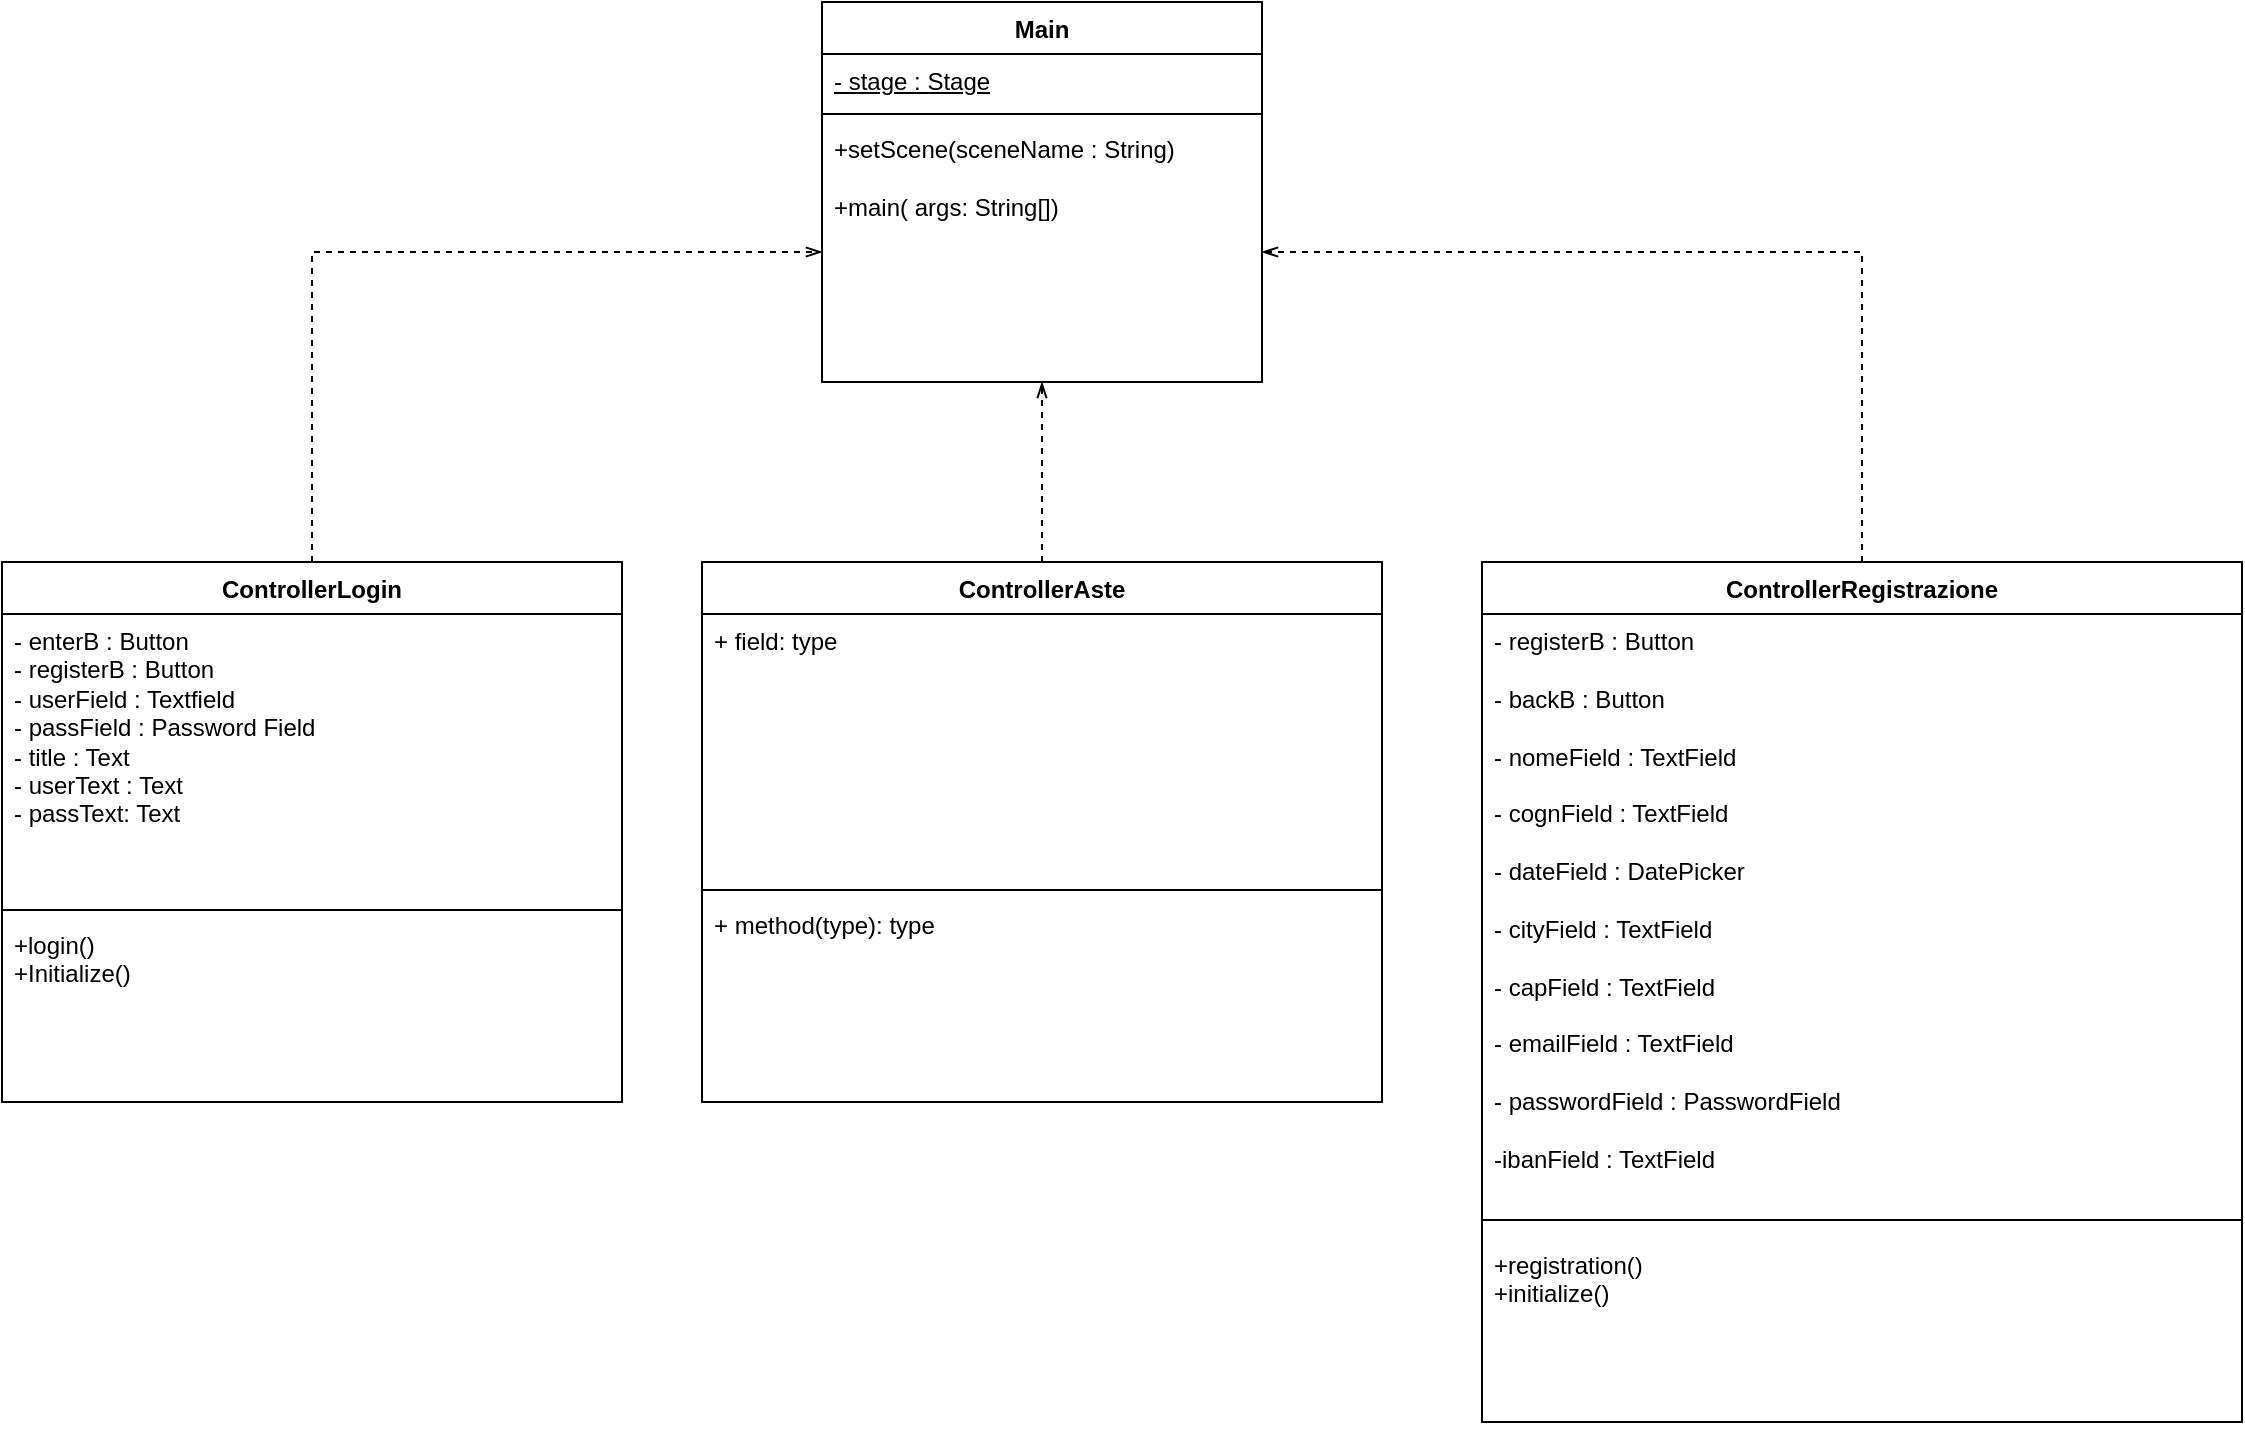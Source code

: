 <mxfile version="23.1.6" type="device">
  <diagram name="Page-1" id="nsG5ciO5sCRIo6y5Y7qh">
    <mxGraphModel dx="2243" dy="789" grid="1" gridSize="10" guides="1" tooltips="1" connect="1" arrows="1" fold="1" page="1" pageScale="1" pageWidth="850" pageHeight="1100" math="0" shadow="0">
      <root>
        <mxCell id="0" />
        <mxCell id="1" parent="0" />
        <mxCell id="Elsnr2cujcsRJSs0heVZ-21" value="Main" style="swimlane;fontStyle=1;align=center;verticalAlign=top;childLayout=stackLayout;horizontal=1;startSize=26;horizontalStack=0;resizeParent=1;resizeParentMax=0;resizeLast=0;collapsible=1;marginBottom=0;whiteSpace=wrap;html=1;" vertex="1" parent="1">
          <mxGeometry x="340" y="40" width="220" height="190" as="geometry" />
        </mxCell>
        <mxCell id="Elsnr2cujcsRJSs0heVZ-22" value="&lt;u&gt;- stage : Stage&lt;/u&gt;" style="text;strokeColor=none;fillColor=none;align=left;verticalAlign=top;spacingLeft=4;spacingRight=4;overflow=hidden;rotatable=0;points=[[0,0.5],[1,0.5]];portConstraint=eastwest;whiteSpace=wrap;html=1;" vertex="1" parent="Elsnr2cujcsRJSs0heVZ-21">
          <mxGeometry y="26" width="220" height="26" as="geometry" />
        </mxCell>
        <mxCell id="Elsnr2cujcsRJSs0heVZ-23" value="" style="line;strokeWidth=1;fillColor=none;align=left;verticalAlign=middle;spacingTop=-1;spacingLeft=3;spacingRight=3;rotatable=0;labelPosition=right;points=[];portConstraint=eastwest;strokeColor=inherit;" vertex="1" parent="Elsnr2cujcsRJSs0heVZ-21">
          <mxGeometry y="52" width="220" height="8" as="geometry" />
        </mxCell>
        <mxCell id="Elsnr2cujcsRJSs0heVZ-24" value="+setScene(sceneName : String)&lt;br&gt;&lt;br&gt;+main( args: String[])&lt;br&gt;&lt;div&gt;&lt;br/&gt;&lt;/div&gt;" style="text;strokeColor=none;fillColor=none;align=left;verticalAlign=top;spacingLeft=4;spacingRight=4;overflow=hidden;rotatable=0;points=[[0,0.5],[1,0.5]];portConstraint=eastwest;whiteSpace=wrap;html=1;" vertex="1" parent="Elsnr2cujcsRJSs0heVZ-21">
          <mxGeometry y="60" width="220" height="130" as="geometry" />
        </mxCell>
        <mxCell id="Elsnr2cujcsRJSs0heVZ-37" style="edgeStyle=orthogonalEdgeStyle;rounded=0;orthogonalLoop=1;jettySize=auto;html=1;dashed=1;endArrow=openThin;endFill=0;" edge="1" parent="1" source="Elsnr2cujcsRJSs0heVZ-25" target="Elsnr2cujcsRJSs0heVZ-21">
          <mxGeometry relative="1" as="geometry" />
        </mxCell>
        <mxCell id="Elsnr2cujcsRJSs0heVZ-25" value="ControllerAste" style="swimlane;fontStyle=1;align=center;verticalAlign=top;childLayout=stackLayout;horizontal=1;startSize=26;horizontalStack=0;resizeParent=1;resizeParentMax=0;resizeLast=0;collapsible=1;marginBottom=0;whiteSpace=wrap;html=1;" vertex="1" parent="1">
          <mxGeometry x="280" y="320" width="340" height="270" as="geometry" />
        </mxCell>
        <mxCell id="Elsnr2cujcsRJSs0heVZ-26" value="+ field: type" style="text;strokeColor=none;fillColor=none;align=left;verticalAlign=top;spacingLeft=4;spacingRight=4;overflow=hidden;rotatable=0;points=[[0,0.5],[1,0.5]];portConstraint=eastwest;whiteSpace=wrap;html=1;" vertex="1" parent="Elsnr2cujcsRJSs0heVZ-25">
          <mxGeometry y="26" width="340" height="134" as="geometry" />
        </mxCell>
        <mxCell id="Elsnr2cujcsRJSs0heVZ-27" value="" style="line;strokeWidth=1;fillColor=none;align=left;verticalAlign=middle;spacingTop=-1;spacingLeft=3;spacingRight=3;rotatable=0;labelPosition=right;points=[];portConstraint=eastwest;strokeColor=inherit;" vertex="1" parent="Elsnr2cujcsRJSs0heVZ-25">
          <mxGeometry y="160" width="340" height="8" as="geometry" />
        </mxCell>
        <mxCell id="Elsnr2cujcsRJSs0heVZ-28" value="+ method(type): type" style="text;strokeColor=none;fillColor=none;align=left;verticalAlign=top;spacingLeft=4;spacingRight=4;overflow=hidden;rotatable=0;points=[[0,0.5],[1,0.5]];portConstraint=eastwest;whiteSpace=wrap;html=1;" vertex="1" parent="Elsnr2cujcsRJSs0heVZ-25">
          <mxGeometry y="168" width="340" height="102" as="geometry" />
        </mxCell>
        <mxCell id="Elsnr2cujcsRJSs0heVZ-38" style="edgeStyle=orthogonalEdgeStyle;rounded=0;orthogonalLoop=1;jettySize=auto;html=1;dashed=1;endArrow=openThin;endFill=0;" edge="1" parent="1" source="Elsnr2cujcsRJSs0heVZ-29" target="Elsnr2cujcsRJSs0heVZ-24">
          <mxGeometry relative="1" as="geometry" />
        </mxCell>
        <mxCell id="Elsnr2cujcsRJSs0heVZ-29" value="ControllerLogin" style="swimlane;fontStyle=1;align=center;verticalAlign=top;childLayout=stackLayout;horizontal=1;startSize=26;horizontalStack=0;resizeParent=1;resizeParentMax=0;resizeLast=0;collapsible=1;marginBottom=0;whiteSpace=wrap;html=1;" vertex="1" parent="1">
          <mxGeometry x="-70" y="320" width="310" height="270" as="geometry" />
        </mxCell>
        <mxCell id="Elsnr2cujcsRJSs0heVZ-30" value="- enterB : Button&lt;div&gt;- registerB : Button&lt;/div&gt;&lt;div&gt;- userField : Textfield&lt;/div&gt;&lt;div&gt;- passField : Password Field&lt;/div&gt;&lt;div&gt;- title : Text&lt;/div&gt;&lt;div&gt;- userText : Text&lt;/div&gt;&lt;div&gt;- passText: Text&lt;/div&gt;&lt;div&gt;&lt;br&gt;&lt;/div&gt;" style="text;strokeColor=none;fillColor=none;align=left;verticalAlign=top;spacingLeft=4;spacingRight=4;overflow=hidden;rotatable=0;points=[[0,0.5],[1,0.5]];portConstraint=eastwest;whiteSpace=wrap;html=1;" vertex="1" parent="Elsnr2cujcsRJSs0heVZ-29">
          <mxGeometry y="26" width="310" height="144" as="geometry" />
        </mxCell>
        <mxCell id="Elsnr2cujcsRJSs0heVZ-31" value="" style="line;strokeWidth=1;fillColor=none;align=left;verticalAlign=middle;spacingTop=-1;spacingLeft=3;spacingRight=3;rotatable=0;labelPosition=right;points=[];portConstraint=eastwest;strokeColor=inherit;" vertex="1" parent="Elsnr2cujcsRJSs0heVZ-29">
          <mxGeometry y="170" width="310" height="8" as="geometry" />
        </mxCell>
        <mxCell id="Elsnr2cujcsRJSs0heVZ-32" value="+login()&lt;br&gt;+Initialize()" style="text;strokeColor=none;fillColor=none;align=left;verticalAlign=top;spacingLeft=4;spacingRight=4;overflow=hidden;rotatable=0;points=[[0,0.5],[1,0.5]];portConstraint=eastwest;whiteSpace=wrap;html=1;" vertex="1" parent="Elsnr2cujcsRJSs0heVZ-29">
          <mxGeometry y="178" width="310" height="92" as="geometry" />
        </mxCell>
        <mxCell id="Elsnr2cujcsRJSs0heVZ-39" style="edgeStyle=orthogonalEdgeStyle;rounded=0;orthogonalLoop=1;jettySize=auto;html=1;dashed=1;endArrow=openThin;endFill=0;" edge="1" parent="1" source="Elsnr2cujcsRJSs0heVZ-33" target="Elsnr2cujcsRJSs0heVZ-24">
          <mxGeometry relative="1" as="geometry" />
        </mxCell>
        <mxCell id="Elsnr2cujcsRJSs0heVZ-33" value="ControllerRegistrazione" style="swimlane;fontStyle=1;align=center;verticalAlign=top;childLayout=stackLayout;horizontal=1;startSize=26;horizontalStack=0;resizeParent=1;resizeParentMax=0;resizeLast=0;collapsible=1;marginBottom=0;whiteSpace=wrap;html=1;" vertex="1" parent="1">
          <mxGeometry x="670" y="320" width="380" height="430" as="geometry" />
        </mxCell>
        <mxCell id="Elsnr2cujcsRJSs0heVZ-34" value="- registerB : Button&lt;br&gt;&lt;br&gt;- backB : Button&lt;br&gt;&lt;br&gt;- nomeField : TextField&lt;br&gt;&lt;br&gt;- cognField : TextField&lt;br&gt;&lt;br&gt;- dateField : DatePicker&lt;br&gt;&lt;br&gt;- cityField : TextField&lt;br&gt;&lt;br&gt;- capField : TextField&lt;br&gt;&lt;br&gt;- emailField : TextField&lt;br&gt;&lt;br&gt;- passwordField : PasswordField&lt;div&gt;&lt;br&gt;&lt;/div&gt;&lt;div&gt;-ibanField : TextField&lt;/div&gt;" style="text;strokeColor=none;fillColor=none;align=left;verticalAlign=top;spacingLeft=4;spacingRight=4;overflow=hidden;rotatable=0;points=[[0,0.5],[1,0.5]];portConstraint=eastwest;whiteSpace=wrap;html=1;" vertex="1" parent="Elsnr2cujcsRJSs0heVZ-33">
          <mxGeometry y="26" width="380" height="294" as="geometry" />
        </mxCell>
        <mxCell id="Elsnr2cujcsRJSs0heVZ-35" value="" style="line;strokeWidth=1;fillColor=none;align=left;verticalAlign=middle;spacingTop=-1;spacingLeft=3;spacingRight=3;rotatable=0;labelPosition=right;points=[];portConstraint=eastwest;strokeColor=inherit;" vertex="1" parent="Elsnr2cujcsRJSs0heVZ-33">
          <mxGeometry y="320" width="380" height="18" as="geometry" />
        </mxCell>
        <mxCell id="Elsnr2cujcsRJSs0heVZ-36" value="+registration()&lt;br&gt;+initialize()" style="text;strokeColor=none;fillColor=none;align=left;verticalAlign=top;spacingLeft=4;spacingRight=4;overflow=hidden;rotatable=0;points=[[0,0.5],[1,0.5]];portConstraint=eastwest;whiteSpace=wrap;html=1;" vertex="1" parent="Elsnr2cujcsRJSs0heVZ-33">
          <mxGeometry y="338" width="380" height="92" as="geometry" />
        </mxCell>
      </root>
    </mxGraphModel>
  </diagram>
</mxfile>

